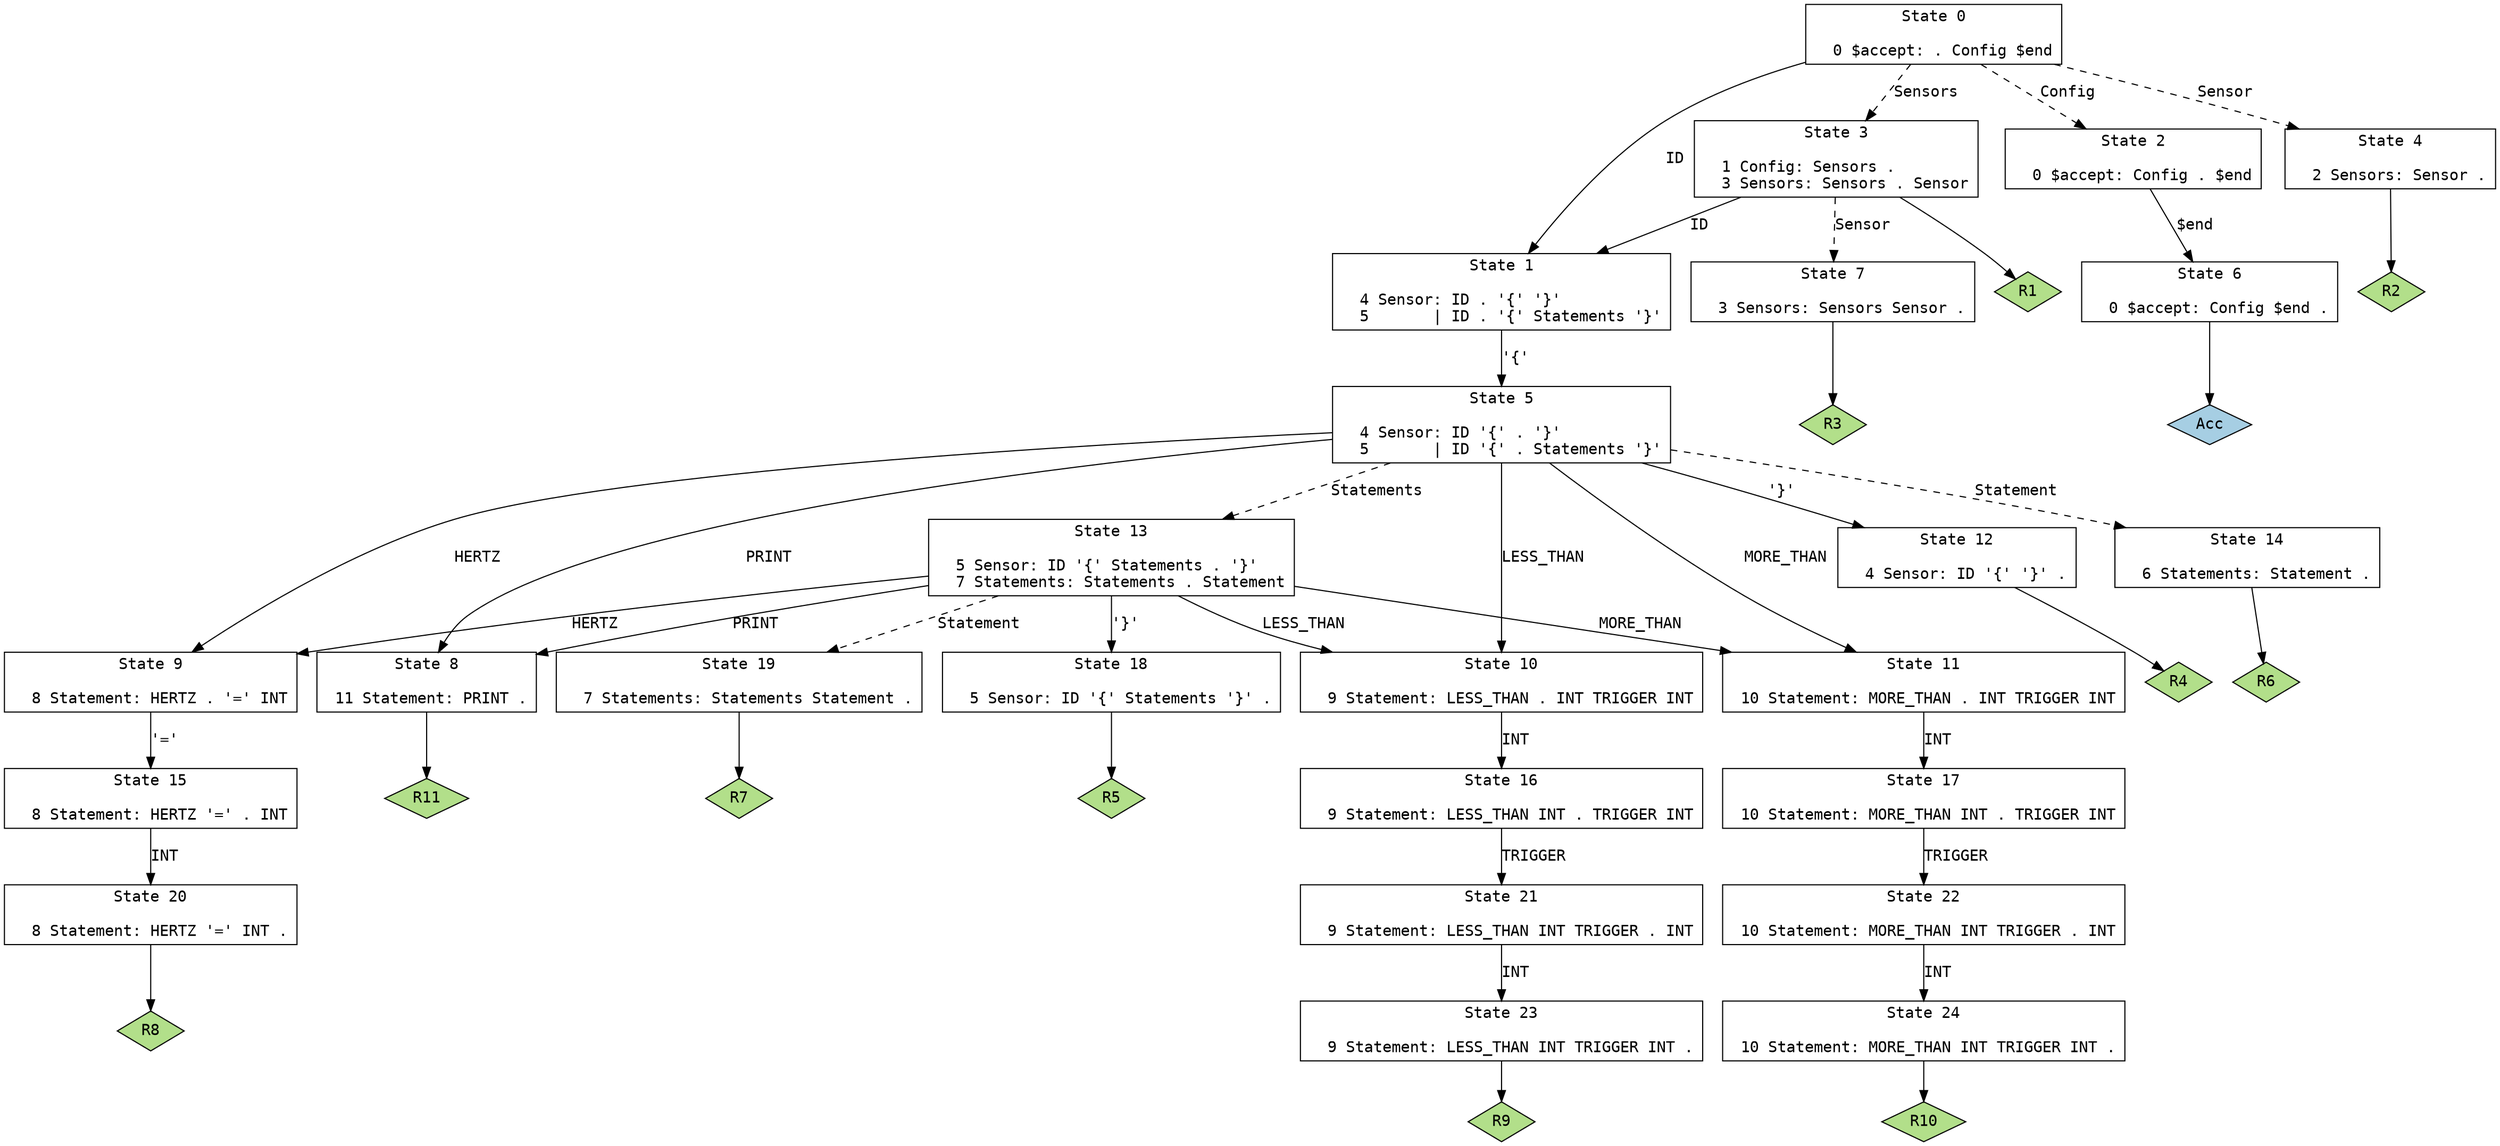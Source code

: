 // Generated by GNU Bison 3.0.4.
// Report bugs to <bug-bison@gnu.org>.
// Home page: <http://www.gnu.org/software/bison/>.

digraph "parser.y"
{
  node [fontname = courier, shape = box, colorscheme = paired6]
  edge [fontname = courier]

  0 [label="State 0\n\l  0 $accept: . Config $end\l"]
  0 -> 1 [style=solid label="ID"]
  0 -> 2 [style=dashed label="Config"]
  0 -> 3 [style=dashed label="Sensors"]
  0 -> 4 [style=dashed label="Sensor"]
  1 [label="State 1\n\l  4 Sensor: ID . '{' '}'\l  5       | ID . '{' Statements '}'\l"]
  1 -> 5 [style=solid label="'{'"]
  2 [label="State 2\n\l  0 $accept: Config . $end\l"]
  2 -> 6 [style=solid label="$end"]
  3 [label="State 3\n\l  1 Config: Sensors .\l  3 Sensors: Sensors . Sensor\l"]
  3 -> 1 [style=solid label="ID"]
  3 -> 7 [style=dashed label="Sensor"]
  3 -> "3R1" [style=solid]
 "3R1" [label="R1", fillcolor=3, shape=diamond, style=filled]
  4 [label="State 4\n\l  2 Sensors: Sensor .\l"]
  4 -> "4R2" [style=solid]
 "4R2" [label="R2", fillcolor=3, shape=diamond, style=filled]
  5 [label="State 5\n\l  4 Sensor: ID '{' . '}'\l  5       | ID '{' . Statements '}'\l"]
  5 -> 8 [style=solid label="PRINT"]
  5 -> 9 [style=solid label="HERTZ"]
  5 -> 10 [style=solid label="LESS_THAN"]
  5 -> 11 [style=solid label="MORE_THAN"]
  5 -> 12 [style=solid label="'}'"]
  5 -> 13 [style=dashed label="Statements"]
  5 -> 14 [style=dashed label="Statement"]
  6 [label="State 6\n\l  0 $accept: Config $end .\l"]
  6 -> "6R0" [style=solid]
 "6R0" [label="Acc", fillcolor=1, shape=diamond, style=filled]
  7 [label="State 7\n\l  3 Sensors: Sensors Sensor .\l"]
  7 -> "7R3" [style=solid]
 "7R3" [label="R3", fillcolor=3, shape=diamond, style=filled]
  8 [label="State 8\n\l 11 Statement: PRINT .\l"]
  8 -> "8R11" [style=solid]
 "8R11" [label="R11", fillcolor=3, shape=diamond, style=filled]
  9 [label="State 9\n\l  8 Statement: HERTZ . '=' INT\l"]
  9 -> 15 [style=solid label="'='"]
  10 [label="State 10\n\l  9 Statement: LESS_THAN . INT TRIGGER INT\l"]
  10 -> 16 [style=solid label="INT"]
  11 [label="State 11\n\l 10 Statement: MORE_THAN . INT TRIGGER INT\l"]
  11 -> 17 [style=solid label="INT"]
  12 [label="State 12\n\l  4 Sensor: ID '{' '}' .\l"]
  12 -> "12R4" [style=solid]
 "12R4" [label="R4", fillcolor=3, shape=diamond, style=filled]
  13 [label="State 13\n\l  5 Sensor: ID '{' Statements . '}'\l  7 Statements: Statements . Statement\l"]
  13 -> 8 [style=solid label="PRINT"]
  13 -> 9 [style=solid label="HERTZ"]
  13 -> 10 [style=solid label="LESS_THAN"]
  13 -> 11 [style=solid label="MORE_THAN"]
  13 -> 18 [style=solid label="'}'"]
  13 -> 19 [style=dashed label="Statement"]
  14 [label="State 14\n\l  6 Statements: Statement .\l"]
  14 -> "14R6" [style=solid]
 "14R6" [label="R6", fillcolor=3, shape=diamond, style=filled]
  15 [label="State 15\n\l  8 Statement: HERTZ '=' . INT\l"]
  15 -> 20 [style=solid label="INT"]
  16 [label="State 16\n\l  9 Statement: LESS_THAN INT . TRIGGER INT\l"]
  16 -> 21 [style=solid label="TRIGGER"]
  17 [label="State 17\n\l 10 Statement: MORE_THAN INT . TRIGGER INT\l"]
  17 -> 22 [style=solid label="TRIGGER"]
  18 [label="State 18\n\l  5 Sensor: ID '{' Statements '}' .\l"]
  18 -> "18R5" [style=solid]
 "18R5" [label="R5", fillcolor=3, shape=diamond, style=filled]
  19 [label="State 19\n\l  7 Statements: Statements Statement .\l"]
  19 -> "19R7" [style=solid]
 "19R7" [label="R7", fillcolor=3, shape=diamond, style=filled]
  20 [label="State 20\n\l  8 Statement: HERTZ '=' INT .\l"]
  20 -> "20R8" [style=solid]
 "20R8" [label="R8", fillcolor=3, shape=diamond, style=filled]
  21 [label="State 21\n\l  9 Statement: LESS_THAN INT TRIGGER . INT\l"]
  21 -> 23 [style=solid label="INT"]
  22 [label="State 22\n\l 10 Statement: MORE_THAN INT TRIGGER . INT\l"]
  22 -> 24 [style=solid label="INT"]
  23 [label="State 23\n\l  9 Statement: LESS_THAN INT TRIGGER INT .\l"]
  23 -> "23R9" [style=solid]
 "23R9" [label="R9", fillcolor=3, shape=diamond, style=filled]
  24 [label="State 24\n\l 10 Statement: MORE_THAN INT TRIGGER INT .\l"]
  24 -> "24R10" [style=solid]
 "24R10" [label="R10", fillcolor=3, shape=diamond, style=filled]
}

